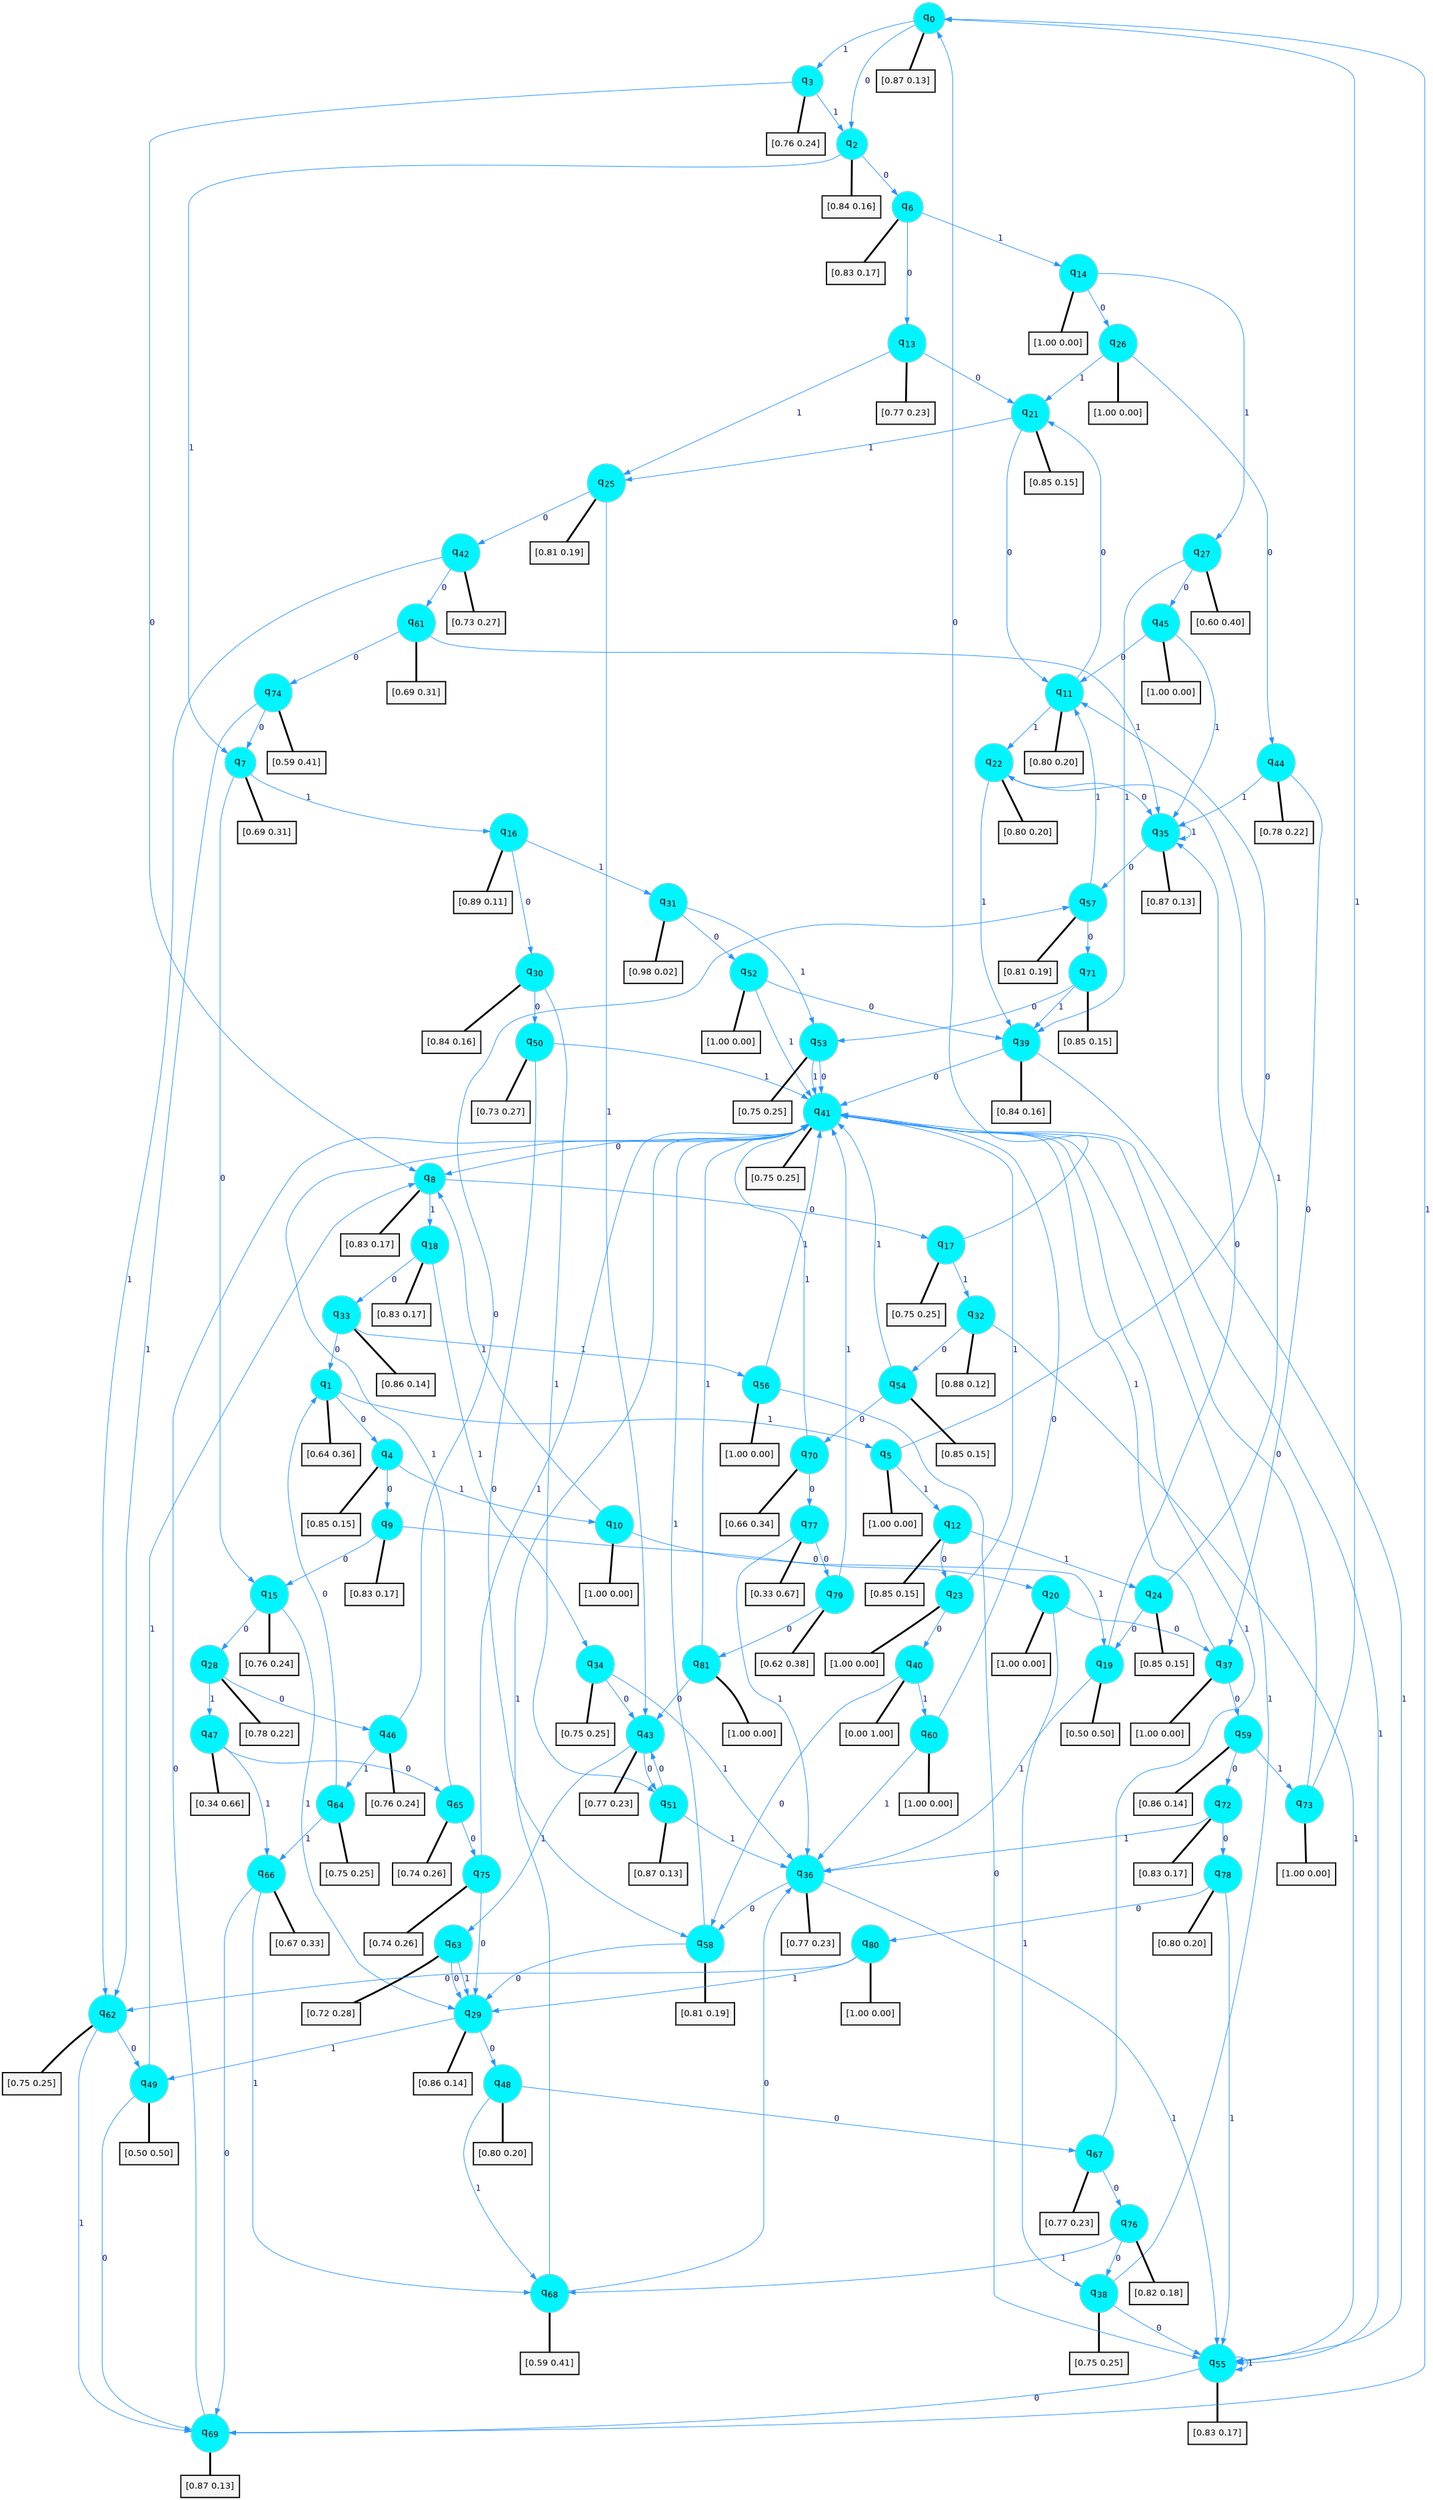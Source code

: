 digraph G {
graph [
bgcolor=transparent, dpi=300, rankdir=TD, size="40,25"];
node [
color=gray, fillcolor=turquoise1, fontcolor=black, fontname=Helvetica, fontsize=16, fontweight=bold, shape=circle, style=filled];
edge [
arrowsize=1, color=dodgerblue1, fontcolor=midnightblue, fontname=courier, fontweight=bold, penwidth=1, style=solid, weight=20];
0[label=<q<SUB>0</SUB>>];
1[label=<q<SUB>1</SUB>>];
2[label=<q<SUB>2</SUB>>];
3[label=<q<SUB>3</SUB>>];
4[label=<q<SUB>4</SUB>>];
5[label=<q<SUB>5</SUB>>];
6[label=<q<SUB>6</SUB>>];
7[label=<q<SUB>7</SUB>>];
8[label=<q<SUB>8</SUB>>];
9[label=<q<SUB>9</SUB>>];
10[label=<q<SUB>10</SUB>>];
11[label=<q<SUB>11</SUB>>];
12[label=<q<SUB>12</SUB>>];
13[label=<q<SUB>13</SUB>>];
14[label=<q<SUB>14</SUB>>];
15[label=<q<SUB>15</SUB>>];
16[label=<q<SUB>16</SUB>>];
17[label=<q<SUB>17</SUB>>];
18[label=<q<SUB>18</SUB>>];
19[label=<q<SUB>19</SUB>>];
20[label=<q<SUB>20</SUB>>];
21[label=<q<SUB>21</SUB>>];
22[label=<q<SUB>22</SUB>>];
23[label=<q<SUB>23</SUB>>];
24[label=<q<SUB>24</SUB>>];
25[label=<q<SUB>25</SUB>>];
26[label=<q<SUB>26</SUB>>];
27[label=<q<SUB>27</SUB>>];
28[label=<q<SUB>28</SUB>>];
29[label=<q<SUB>29</SUB>>];
30[label=<q<SUB>30</SUB>>];
31[label=<q<SUB>31</SUB>>];
32[label=<q<SUB>32</SUB>>];
33[label=<q<SUB>33</SUB>>];
34[label=<q<SUB>34</SUB>>];
35[label=<q<SUB>35</SUB>>];
36[label=<q<SUB>36</SUB>>];
37[label=<q<SUB>37</SUB>>];
38[label=<q<SUB>38</SUB>>];
39[label=<q<SUB>39</SUB>>];
40[label=<q<SUB>40</SUB>>];
41[label=<q<SUB>41</SUB>>];
42[label=<q<SUB>42</SUB>>];
43[label=<q<SUB>43</SUB>>];
44[label=<q<SUB>44</SUB>>];
45[label=<q<SUB>45</SUB>>];
46[label=<q<SUB>46</SUB>>];
47[label=<q<SUB>47</SUB>>];
48[label=<q<SUB>48</SUB>>];
49[label=<q<SUB>49</SUB>>];
50[label=<q<SUB>50</SUB>>];
51[label=<q<SUB>51</SUB>>];
52[label=<q<SUB>52</SUB>>];
53[label=<q<SUB>53</SUB>>];
54[label=<q<SUB>54</SUB>>];
55[label=<q<SUB>55</SUB>>];
56[label=<q<SUB>56</SUB>>];
57[label=<q<SUB>57</SUB>>];
58[label=<q<SUB>58</SUB>>];
59[label=<q<SUB>59</SUB>>];
60[label=<q<SUB>60</SUB>>];
61[label=<q<SUB>61</SUB>>];
62[label=<q<SUB>62</SUB>>];
63[label=<q<SUB>63</SUB>>];
64[label=<q<SUB>64</SUB>>];
65[label=<q<SUB>65</SUB>>];
66[label=<q<SUB>66</SUB>>];
67[label=<q<SUB>67</SUB>>];
68[label=<q<SUB>68</SUB>>];
69[label=<q<SUB>69</SUB>>];
70[label=<q<SUB>70</SUB>>];
71[label=<q<SUB>71</SUB>>];
72[label=<q<SUB>72</SUB>>];
73[label=<q<SUB>73</SUB>>];
74[label=<q<SUB>74</SUB>>];
75[label=<q<SUB>75</SUB>>];
76[label=<q<SUB>76</SUB>>];
77[label=<q<SUB>77</SUB>>];
78[label=<q<SUB>78</SUB>>];
79[label=<q<SUB>79</SUB>>];
80[label=<q<SUB>80</SUB>>];
81[label=<q<SUB>81</SUB>>];
82[label="[0.87 0.13]", shape=box,fontcolor=black, fontname=Helvetica, fontsize=14, penwidth=2, fillcolor=whitesmoke,color=black];
83[label="[0.64 0.36]", shape=box,fontcolor=black, fontname=Helvetica, fontsize=14, penwidth=2, fillcolor=whitesmoke,color=black];
84[label="[0.84 0.16]", shape=box,fontcolor=black, fontname=Helvetica, fontsize=14, penwidth=2, fillcolor=whitesmoke,color=black];
85[label="[0.76 0.24]", shape=box,fontcolor=black, fontname=Helvetica, fontsize=14, penwidth=2, fillcolor=whitesmoke,color=black];
86[label="[0.85 0.15]", shape=box,fontcolor=black, fontname=Helvetica, fontsize=14, penwidth=2, fillcolor=whitesmoke,color=black];
87[label="[1.00 0.00]", shape=box,fontcolor=black, fontname=Helvetica, fontsize=14, penwidth=2, fillcolor=whitesmoke,color=black];
88[label="[0.83 0.17]", shape=box,fontcolor=black, fontname=Helvetica, fontsize=14, penwidth=2, fillcolor=whitesmoke,color=black];
89[label="[0.69 0.31]", shape=box,fontcolor=black, fontname=Helvetica, fontsize=14, penwidth=2, fillcolor=whitesmoke,color=black];
90[label="[0.83 0.17]", shape=box,fontcolor=black, fontname=Helvetica, fontsize=14, penwidth=2, fillcolor=whitesmoke,color=black];
91[label="[0.83 0.17]", shape=box,fontcolor=black, fontname=Helvetica, fontsize=14, penwidth=2, fillcolor=whitesmoke,color=black];
92[label="[1.00 0.00]", shape=box,fontcolor=black, fontname=Helvetica, fontsize=14, penwidth=2, fillcolor=whitesmoke,color=black];
93[label="[0.80 0.20]", shape=box,fontcolor=black, fontname=Helvetica, fontsize=14, penwidth=2, fillcolor=whitesmoke,color=black];
94[label="[0.85 0.15]", shape=box,fontcolor=black, fontname=Helvetica, fontsize=14, penwidth=2, fillcolor=whitesmoke,color=black];
95[label="[0.77 0.23]", shape=box,fontcolor=black, fontname=Helvetica, fontsize=14, penwidth=2, fillcolor=whitesmoke,color=black];
96[label="[1.00 0.00]", shape=box,fontcolor=black, fontname=Helvetica, fontsize=14, penwidth=2, fillcolor=whitesmoke,color=black];
97[label="[0.76 0.24]", shape=box,fontcolor=black, fontname=Helvetica, fontsize=14, penwidth=2, fillcolor=whitesmoke,color=black];
98[label="[0.89 0.11]", shape=box,fontcolor=black, fontname=Helvetica, fontsize=14, penwidth=2, fillcolor=whitesmoke,color=black];
99[label="[0.75 0.25]", shape=box,fontcolor=black, fontname=Helvetica, fontsize=14, penwidth=2, fillcolor=whitesmoke,color=black];
100[label="[0.83 0.17]", shape=box,fontcolor=black, fontname=Helvetica, fontsize=14, penwidth=2, fillcolor=whitesmoke,color=black];
101[label="[0.50 0.50]", shape=box,fontcolor=black, fontname=Helvetica, fontsize=14, penwidth=2, fillcolor=whitesmoke,color=black];
102[label="[1.00 0.00]", shape=box,fontcolor=black, fontname=Helvetica, fontsize=14, penwidth=2, fillcolor=whitesmoke,color=black];
103[label="[0.85 0.15]", shape=box,fontcolor=black, fontname=Helvetica, fontsize=14, penwidth=2, fillcolor=whitesmoke,color=black];
104[label="[0.80 0.20]", shape=box,fontcolor=black, fontname=Helvetica, fontsize=14, penwidth=2, fillcolor=whitesmoke,color=black];
105[label="[1.00 0.00]", shape=box,fontcolor=black, fontname=Helvetica, fontsize=14, penwidth=2, fillcolor=whitesmoke,color=black];
106[label="[0.85 0.15]", shape=box,fontcolor=black, fontname=Helvetica, fontsize=14, penwidth=2, fillcolor=whitesmoke,color=black];
107[label="[0.81 0.19]", shape=box,fontcolor=black, fontname=Helvetica, fontsize=14, penwidth=2, fillcolor=whitesmoke,color=black];
108[label="[1.00 0.00]", shape=box,fontcolor=black, fontname=Helvetica, fontsize=14, penwidth=2, fillcolor=whitesmoke,color=black];
109[label="[0.60 0.40]", shape=box,fontcolor=black, fontname=Helvetica, fontsize=14, penwidth=2, fillcolor=whitesmoke,color=black];
110[label="[0.78 0.22]", shape=box,fontcolor=black, fontname=Helvetica, fontsize=14, penwidth=2, fillcolor=whitesmoke,color=black];
111[label="[0.86 0.14]", shape=box,fontcolor=black, fontname=Helvetica, fontsize=14, penwidth=2, fillcolor=whitesmoke,color=black];
112[label="[0.84 0.16]", shape=box,fontcolor=black, fontname=Helvetica, fontsize=14, penwidth=2, fillcolor=whitesmoke,color=black];
113[label="[0.98 0.02]", shape=box,fontcolor=black, fontname=Helvetica, fontsize=14, penwidth=2, fillcolor=whitesmoke,color=black];
114[label="[0.88 0.12]", shape=box,fontcolor=black, fontname=Helvetica, fontsize=14, penwidth=2, fillcolor=whitesmoke,color=black];
115[label="[0.86 0.14]", shape=box,fontcolor=black, fontname=Helvetica, fontsize=14, penwidth=2, fillcolor=whitesmoke,color=black];
116[label="[0.75 0.25]", shape=box,fontcolor=black, fontname=Helvetica, fontsize=14, penwidth=2, fillcolor=whitesmoke,color=black];
117[label="[0.87 0.13]", shape=box,fontcolor=black, fontname=Helvetica, fontsize=14, penwidth=2, fillcolor=whitesmoke,color=black];
118[label="[0.77 0.23]", shape=box,fontcolor=black, fontname=Helvetica, fontsize=14, penwidth=2, fillcolor=whitesmoke,color=black];
119[label="[1.00 0.00]", shape=box,fontcolor=black, fontname=Helvetica, fontsize=14, penwidth=2, fillcolor=whitesmoke,color=black];
120[label="[0.75 0.25]", shape=box,fontcolor=black, fontname=Helvetica, fontsize=14, penwidth=2, fillcolor=whitesmoke,color=black];
121[label="[0.84 0.16]", shape=box,fontcolor=black, fontname=Helvetica, fontsize=14, penwidth=2, fillcolor=whitesmoke,color=black];
122[label="[0.00 1.00]", shape=box,fontcolor=black, fontname=Helvetica, fontsize=14, penwidth=2, fillcolor=whitesmoke,color=black];
123[label="[0.75 0.25]", shape=box,fontcolor=black, fontname=Helvetica, fontsize=14, penwidth=2, fillcolor=whitesmoke,color=black];
124[label="[0.73 0.27]", shape=box,fontcolor=black, fontname=Helvetica, fontsize=14, penwidth=2, fillcolor=whitesmoke,color=black];
125[label="[0.77 0.23]", shape=box,fontcolor=black, fontname=Helvetica, fontsize=14, penwidth=2, fillcolor=whitesmoke,color=black];
126[label="[0.78 0.22]", shape=box,fontcolor=black, fontname=Helvetica, fontsize=14, penwidth=2, fillcolor=whitesmoke,color=black];
127[label="[1.00 0.00]", shape=box,fontcolor=black, fontname=Helvetica, fontsize=14, penwidth=2, fillcolor=whitesmoke,color=black];
128[label="[0.76 0.24]", shape=box,fontcolor=black, fontname=Helvetica, fontsize=14, penwidth=2, fillcolor=whitesmoke,color=black];
129[label="[0.34 0.66]", shape=box,fontcolor=black, fontname=Helvetica, fontsize=14, penwidth=2, fillcolor=whitesmoke,color=black];
130[label="[0.80 0.20]", shape=box,fontcolor=black, fontname=Helvetica, fontsize=14, penwidth=2, fillcolor=whitesmoke,color=black];
131[label="[0.50 0.50]", shape=box,fontcolor=black, fontname=Helvetica, fontsize=14, penwidth=2, fillcolor=whitesmoke,color=black];
132[label="[0.73 0.27]", shape=box,fontcolor=black, fontname=Helvetica, fontsize=14, penwidth=2, fillcolor=whitesmoke,color=black];
133[label="[0.87 0.13]", shape=box,fontcolor=black, fontname=Helvetica, fontsize=14, penwidth=2, fillcolor=whitesmoke,color=black];
134[label="[1.00 0.00]", shape=box,fontcolor=black, fontname=Helvetica, fontsize=14, penwidth=2, fillcolor=whitesmoke,color=black];
135[label="[0.75 0.25]", shape=box,fontcolor=black, fontname=Helvetica, fontsize=14, penwidth=2, fillcolor=whitesmoke,color=black];
136[label="[0.85 0.15]", shape=box,fontcolor=black, fontname=Helvetica, fontsize=14, penwidth=2, fillcolor=whitesmoke,color=black];
137[label="[0.83 0.17]", shape=box,fontcolor=black, fontname=Helvetica, fontsize=14, penwidth=2, fillcolor=whitesmoke,color=black];
138[label="[1.00 0.00]", shape=box,fontcolor=black, fontname=Helvetica, fontsize=14, penwidth=2, fillcolor=whitesmoke,color=black];
139[label="[0.81 0.19]", shape=box,fontcolor=black, fontname=Helvetica, fontsize=14, penwidth=2, fillcolor=whitesmoke,color=black];
140[label="[0.81 0.19]", shape=box,fontcolor=black, fontname=Helvetica, fontsize=14, penwidth=2, fillcolor=whitesmoke,color=black];
141[label="[0.86 0.14]", shape=box,fontcolor=black, fontname=Helvetica, fontsize=14, penwidth=2, fillcolor=whitesmoke,color=black];
142[label="[1.00 0.00]", shape=box,fontcolor=black, fontname=Helvetica, fontsize=14, penwidth=2, fillcolor=whitesmoke,color=black];
143[label="[0.69 0.31]", shape=box,fontcolor=black, fontname=Helvetica, fontsize=14, penwidth=2, fillcolor=whitesmoke,color=black];
144[label="[0.75 0.25]", shape=box,fontcolor=black, fontname=Helvetica, fontsize=14, penwidth=2, fillcolor=whitesmoke,color=black];
145[label="[0.72 0.28]", shape=box,fontcolor=black, fontname=Helvetica, fontsize=14, penwidth=2, fillcolor=whitesmoke,color=black];
146[label="[0.75 0.25]", shape=box,fontcolor=black, fontname=Helvetica, fontsize=14, penwidth=2, fillcolor=whitesmoke,color=black];
147[label="[0.74 0.26]", shape=box,fontcolor=black, fontname=Helvetica, fontsize=14, penwidth=2, fillcolor=whitesmoke,color=black];
148[label="[0.67 0.33]", shape=box,fontcolor=black, fontname=Helvetica, fontsize=14, penwidth=2, fillcolor=whitesmoke,color=black];
149[label="[0.77 0.23]", shape=box,fontcolor=black, fontname=Helvetica, fontsize=14, penwidth=2, fillcolor=whitesmoke,color=black];
150[label="[0.59 0.41]", shape=box,fontcolor=black, fontname=Helvetica, fontsize=14, penwidth=2, fillcolor=whitesmoke,color=black];
151[label="[0.87 0.13]", shape=box,fontcolor=black, fontname=Helvetica, fontsize=14, penwidth=2, fillcolor=whitesmoke,color=black];
152[label="[0.66 0.34]", shape=box,fontcolor=black, fontname=Helvetica, fontsize=14, penwidth=2, fillcolor=whitesmoke,color=black];
153[label="[0.85 0.15]", shape=box,fontcolor=black, fontname=Helvetica, fontsize=14, penwidth=2, fillcolor=whitesmoke,color=black];
154[label="[0.83 0.17]", shape=box,fontcolor=black, fontname=Helvetica, fontsize=14, penwidth=2, fillcolor=whitesmoke,color=black];
155[label="[1.00 0.00]", shape=box,fontcolor=black, fontname=Helvetica, fontsize=14, penwidth=2, fillcolor=whitesmoke,color=black];
156[label="[0.59 0.41]", shape=box,fontcolor=black, fontname=Helvetica, fontsize=14, penwidth=2, fillcolor=whitesmoke,color=black];
157[label="[0.74 0.26]", shape=box,fontcolor=black, fontname=Helvetica, fontsize=14, penwidth=2, fillcolor=whitesmoke,color=black];
158[label="[0.82 0.18]", shape=box,fontcolor=black, fontname=Helvetica, fontsize=14, penwidth=2, fillcolor=whitesmoke,color=black];
159[label="[0.33 0.67]", shape=box,fontcolor=black, fontname=Helvetica, fontsize=14, penwidth=2, fillcolor=whitesmoke,color=black];
160[label="[0.80 0.20]", shape=box,fontcolor=black, fontname=Helvetica, fontsize=14, penwidth=2, fillcolor=whitesmoke,color=black];
161[label="[0.62 0.38]", shape=box,fontcolor=black, fontname=Helvetica, fontsize=14, penwidth=2, fillcolor=whitesmoke,color=black];
162[label="[1.00 0.00]", shape=box,fontcolor=black, fontname=Helvetica, fontsize=14, penwidth=2, fillcolor=whitesmoke,color=black];
163[label="[1.00 0.00]", shape=box,fontcolor=black, fontname=Helvetica, fontsize=14, penwidth=2, fillcolor=whitesmoke,color=black];
0->2 [label=0];
0->3 [label=1];
0->82 [arrowhead=none, penwidth=3,color=black];
1->4 [label=0];
1->5 [label=1];
1->83 [arrowhead=none, penwidth=3,color=black];
2->6 [label=0];
2->7 [label=1];
2->84 [arrowhead=none, penwidth=3,color=black];
3->8 [label=0];
3->2 [label=1];
3->85 [arrowhead=none, penwidth=3,color=black];
4->9 [label=0];
4->10 [label=1];
4->86 [arrowhead=none, penwidth=3,color=black];
5->11 [label=0];
5->12 [label=1];
5->87 [arrowhead=none, penwidth=3,color=black];
6->13 [label=0];
6->14 [label=1];
6->88 [arrowhead=none, penwidth=3,color=black];
7->15 [label=0];
7->16 [label=1];
7->89 [arrowhead=none, penwidth=3,color=black];
8->17 [label=0];
8->18 [label=1];
8->90 [arrowhead=none, penwidth=3,color=black];
9->15 [label=0];
9->19 [label=1];
9->91 [arrowhead=none, penwidth=3,color=black];
10->20 [label=0];
10->8 [label=1];
10->92 [arrowhead=none, penwidth=3,color=black];
11->21 [label=0];
11->22 [label=1];
11->93 [arrowhead=none, penwidth=3,color=black];
12->23 [label=0];
12->24 [label=1];
12->94 [arrowhead=none, penwidth=3,color=black];
13->21 [label=0];
13->25 [label=1];
13->95 [arrowhead=none, penwidth=3,color=black];
14->26 [label=0];
14->27 [label=1];
14->96 [arrowhead=none, penwidth=3,color=black];
15->28 [label=0];
15->29 [label=1];
15->97 [arrowhead=none, penwidth=3,color=black];
16->30 [label=0];
16->31 [label=1];
16->98 [arrowhead=none, penwidth=3,color=black];
17->0 [label=0];
17->32 [label=1];
17->99 [arrowhead=none, penwidth=3,color=black];
18->33 [label=0];
18->34 [label=1];
18->100 [arrowhead=none, penwidth=3,color=black];
19->35 [label=0];
19->36 [label=1];
19->101 [arrowhead=none, penwidth=3,color=black];
20->37 [label=0];
20->38 [label=1];
20->102 [arrowhead=none, penwidth=3,color=black];
21->11 [label=0];
21->25 [label=1];
21->103 [arrowhead=none, penwidth=3,color=black];
22->35 [label=0];
22->39 [label=1];
22->104 [arrowhead=none, penwidth=3,color=black];
23->40 [label=0];
23->41 [label=1];
23->105 [arrowhead=none, penwidth=3,color=black];
24->19 [label=0];
24->22 [label=1];
24->106 [arrowhead=none, penwidth=3,color=black];
25->42 [label=0];
25->43 [label=1];
25->107 [arrowhead=none, penwidth=3,color=black];
26->44 [label=0];
26->21 [label=1];
26->108 [arrowhead=none, penwidth=3,color=black];
27->45 [label=0];
27->39 [label=1];
27->109 [arrowhead=none, penwidth=3,color=black];
28->46 [label=0];
28->47 [label=1];
28->110 [arrowhead=none, penwidth=3,color=black];
29->48 [label=0];
29->49 [label=1];
29->111 [arrowhead=none, penwidth=3,color=black];
30->50 [label=0];
30->51 [label=1];
30->112 [arrowhead=none, penwidth=3,color=black];
31->52 [label=0];
31->53 [label=1];
31->113 [arrowhead=none, penwidth=3,color=black];
32->54 [label=0];
32->55 [label=1];
32->114 [arrowhead=none, penwidth=3,color=black];
33->1 [label=0];
33->56 [label=1];
33->115 [arrowhead=none, penwidth=3,color=black];
34->43 [label=0];
34->36 [label=1];
34->116 [arrowhead=none, penwidth=3,color=black];
35->57 [label=0];
35->35 [label=1];
35->117 [arrowhead=none, penwidth=3,color=black];
36->58 [label=0];
36->55 [label=1];
36->118 [arrowhead=none, penwidth=3,color=black];
37->59 [label=0];
37->41 [label=1];
37->119 [arrowhead=none, penwidth=3,color=black];
38->55 [label=0];
38->41 [label=1];
38->120 [arrowhead=none, penwidth=3,color=black];
39->41 [label=0];
39->55 [label=1];
39->121 [arrowhead=none, penwidth=3,color=black];
40->58 [label=0];
40->60 [label=1];
40->122 [arrowhead=none, penwidth=3,color=black];
41->8 [label=0];
41->55 [label=1];
41->123 [arrowhead=none, penwidth=3,color=black];
42->61 [label=0];
42->62 [label=1];
42->124 [arrowhead=none, penwidth=3,color=black];
43->51 [label=0];
43->63 [label=1];
43->125 [arrowhead=none, penwidth=3,color=black];
44->37 [label=0];
44->35 [label=1];
44->126 [arrowhead=none, penwidth=3,color=black];
45->11 [label=0];
45->35 [label=1];
45->127 [arrowhead=none, penwidth=3,color=black];
46->57 [label=0];
46->64 [label=1];
46->128 [arrowhead=none, penwidth=3,color=black];
47->65 [label=0];
47->66 [label=1];
47->129 [arrowhead=none, penwidth=3,color=black];
48->67 [label=0];
48->68 [label=1];
48->130 [arrowhead=none, penwidth=3,color=black];
49->69 [label=0];
49->8 [label=1];
49->131 [arrowhead=none, penwidth=3,color=black];
50->58 [label=0];
50->41 [label=1];
50->132 [arrowhead=none, penwidth=3,color=black];
51->43 [label=0];
51->36 [label=1];
51->133 [arrowhead=none, penwidth=3,color=black];
52->39 [label=0];
52->41 [label=1];
52->134 [arrowhead=none, penwidth=3,color=black];
53->41 [label=0];
53->41 [label=1];
53->135 [arrowhead=none, penwidth=3,color=black];
54->70 [label=0];
54->41 [label=1];
54->136 [arrowhead=none, penwidth=3,color=black];
55->69 [label=0];
55->55 [label=1];
55->137 [arrowhead=none, penwidth=3,color=black];
56->55 [label=0];
56->41 [label=1];
56->138 [arrowhead=none, penwidth=3,color=black];
57->71 [label=0];
57->11 [label=1];
57->139 [arrowhead=none, penwidth=3,color=black];
58->29 [label=0];
58->41 [label=1];
58->140 [arrowhead=none, penwidth=3,color=black];
59->72 [label=0];
59->73 [label=1];
59->141 [arrowhead=none, penwidth=3,color=black];
60->41 [label=0];
60->36 [label=1];
60->142 [arrowhead=none, penwidth=3,color=black];
61->74 [label=0];
61->35 [label=1];
61->143 [arrowhead=none, penwidth=3,color=black];
62->49 [label=0];
62->69 [label=1];
62->144 [arrowhead=none, penwidth=3,color=black];
63->29 [label=0];
63->29 [label=1];
63->145 [arrowhead=none, penwidth=3,color=black];
64->1 [label=0];
64->66 [label=1];
64->146 [arrowhead=none, penwidth=3,color=black];
65->75 [label=0];
65->41 [label=1];
65->147 [arrowhead=none, penwidth=3,color=black];
66->69 [label=0];
66->68 [label=1];
66->148 [arrowhead=none, penwidth=3,color=black];
67->76 [label=0];
67->41 [label=1];
67->149 [arrowhead=none, penwidth=3,color=black];
68->36 [label=0];
68->41 [label=1];
68->150 [arrowhead=none, penwidth=3,color=black];
69->41 [label=0];
69->0 [label=1];
69->151 [arrowhead=none, penwidth=3,color=black];
70->77 [label=0];
70->41 [label=1];
70->152 [arrowhead=none, penwidth=3,color=black];
71->53 [label=0];
71->39 [label=1];
71->153 [arrowhead=none, penwidth=3,color=black];
72->78 [label=0];
72->36 [label=1];
72->154 [arrowhead=none, penwidth=3,color=black];
73->41 [label=0];
73->0 [label=1];
73->155 [arrowhead=none, penwidth=3,color=black];
74->7 [label=0];
74->62 [label=1];
74->156 [arrowhead=none, penwidth=3,color=black];
75->29 [label=0];
75->41 [label=1];
75->157 [arrowhead=none, penwidth=3,color=black];
76->38 [label=0];
76->68 [label=1];
76->158 [arrowhead=none, penwidth=3,color=black];
77->79 [label=0];
77->36 [label=1];
77->159 [arrowhead=none, penwidth=3,color=black];
78->80 [label=0];
78->55 [label=1];
78->160 [arrowhead=none, penwidth=3,color=black];
79->81 [label=0];
79->41 [label=1];
79->161 [arrowhead=none, penwidth=3,color=black];
80->62 [label=0];
80->29 [label=1];
80->162 [arrowhead=none, penwidth=3,color=black];
81->43 [label=0];
81->41 [label=1];
81->163 [arrowhead=none, penwidth=3,color=black];
}
